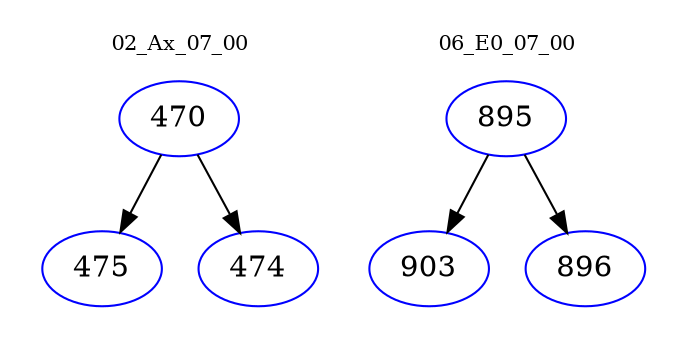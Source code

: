 digraph{
subgraph cluster_0 {
color = white
label = "02_Ax_07_00";
fontsize=10;
T0_470 [label="470", color="blue"]
T0_470 -> T0_475 [color="black"]
T0_475 [label="475", color="blue"]
T0_470 -> T0_474 [color="black"]
T0_474 [label="474", color="blue"]
}
subgraph cluster_1 {
color = white
label = "06_E0_07_00";
fontsize=10;
T1_895 [label="895", color="blue"]
T1_895 -> T1_903 [color="black"]
T1_903 [label="903", color="blue"]
T1_895 -> T1_896 [color="black"]
T1_896 [label="896", color="blue"]
}
}
